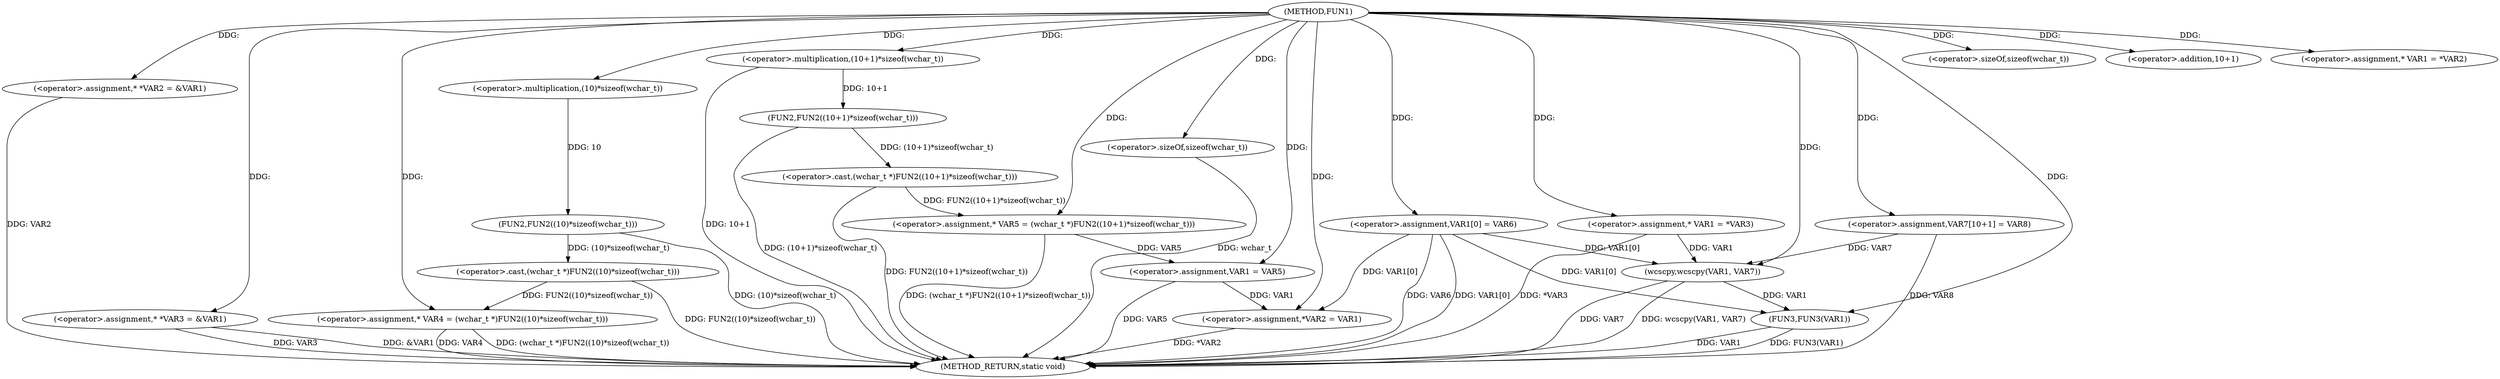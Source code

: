 digraph FUN1 {  
"1000100" [label = "(METHOD,FUN1)" ]
"1000169" [label = "(METHOD_RETURN,static void)" ]
"1000104" [label = "(<operator>.assignment,* *VAR2 = &VAR1)" ]
"1000109" [label = "(<operator>.assignment,* *VAR3 = &VAR1)" ]
"1000114" [label = "(<operator>.assignment,* VAR4 = (wchar_t *)FUN2((10)*sizeof(wchar_t)))" ]
"1000116" [label = "(<operator>.cast,(wchar_t *)FUN2((10)*sizeof(wchar_t)))" ]
"1000118" [label = "(FUN2,FUN2((10)*sizeof(wchar_t)))" ]
"1000119" [label = "(<operator>.multiplication,(10)*sizeof(wchar_t))" ]
"1000121" [label = "(<operator>.sizeOf,sizeof(wchar_t))" ]
"1000124" [label = "(<operator>.assignment,* VAR5 = (wchar_t *)FUN2((10+1)*sizeof(wchar_t)))" ]
"1000126" [label = "(<operator>.cast,(wchar_t *)FUN2((10+1)*sizeof(wchar_t)))" ]
"1000128" [label = "(FUN2,FUN2((10+1)*sizeof(wchar_t)))" ]
"1000129" [label = "(<operator>.multiplication,(10+1)*sizeof(wchar_t))" ]
"1000130" [label = "(<operator>.addition,10+1)" ]
"1000133" [label = "(<operator>.sizeOf,sizeof(wchar_t))" ]
"1000137" [label = "(<operator>.assignment,* VAR1 = *VAR2)" ]
"1000141" [label = "(<operator>.assignment,VAR1 = VAR5)" ]
"1000144" [label = "(<operator>.assignment,VAR1[0] = VAR6)" ]
"1000149" [label = "(<operator>.assignment,*VAR2 = VAR1)" ]
"1000155" [label = "(<operator>.assignment,* VAR1 = *VAR3)" ]
"1000161" [label = "(<operator>.assignment,VAR7[10+1] = VAR8)" ]
"1000164" [label = "(wcscpy,wcscpy(VAR1, VAR7))" ]
"1000167" [label = "(FUN3,FUN3(VAR1))" ]
  "1000155" -> "1000169"  [ label = "DDG: *VAR3"] 
  "1000104" -> "1000169"  [ label = "DDG: VAR2"] 
  "1000164" -> "1000169"  [ label = "DDG: VAR7"] 
  "1000114" -> "1000169"  [ label = "DDG: VAR4"] 
  "1000116" -> "1000169"  [ label = "DDG: FUN2((10)*sizeof(wchar_t))"] 
  "1000109" -> "1000169"  [ label = "DDG: VAR3"] 
  "1000149" -> "1000169"  [ label = "DDG: *VAR2"] 
  "1000126" -> "1000169"  [ label = "DDG: FUN2((10+1)*sizeof(wchar_t))"] 
  "1000118" -> "1000169"  [ label = "DDG: (10)*sizeof(wchar_t)"] 
  "1000161" -> "1000169"  [ label = "DDG: VAR8"] 
  "1000167" -> "1000169"  [ label = "DDG: VAR1"] 
  "1000129" -> "1000169"  [ label = "DDG: 10+1"] 
  "1000164" -> "1000169"  [ label = "DDG: wcscpy(VAR1, VAR7)"] 
  "1000124" -> "1000169"  [ label = "DDG: (wchar_t *)FUN2((10+1)*sizeof(wchar_t))"] 
  "1000128" -> "1000169"  [ label = "DDG: (10+1)*sizeof(wchar_t)"] 
  "1000167" -> "1000169"  [ label = "DDG: FUN3(VAR1)"] 
  "1000133" -> "1000169"  [ label = "DDG: wchar_t"] 
  "1000144" -> "1000169"  [ label = "DDG: VAR6"] 
  "1000141" -> "1000169"  [ label = "DDG: VAR5"] 
  "1000144" -> "1000169"  [ label = "DDG: VAR1[0]"] 
  "1000114" -> "1000169"  [ label = "DDG: (wchar_t *)FUN2((10)*sizeof(wchar_t))"] 
  "1000109" -> "1000169"  [ label = "DDG: &VAR1"] 
  "1000100" -> "1000104"  [ label = "DDG: "] 
  "1000100" -> "1000109"  [ label = "DDG: "] 
  "1000116" -> "1000114"  [ label = "DDG: FUN2((10)*sizeof(wchar_t))"] 
  "1000100" -> "1000114"  [ label = "DDG: "] 
  "1000118" -> "1000116"  [ label = "DDG: (10)*sizeof(wchar_t)"] 
  "1000119" -> "1000118"  [ label = "DDG: 10"] 
  "1000100" -> "1000119"  [ label = "DDG: "] 
  "1000100" -> "1000121"  [ label = "DDG: "] 
  "1000126" -> "1000124"  [ label = "DDG: FUN2((10+1)*sizeof(wchar_t))"] 
  "1000100" -> "1000124"  [ label = "DDG: "] 
  "1000128" -> "1000126"  [ label = "DDG: (10+1)*sizeof(wchar_t)"] 
  "1000129" -> "1000128"  [ label = "DDG: 10+1"] 
  "1000100" -> "1000129"  [ label = "DDG: "] 
  "1000100" -> "1000130"  [ label = "DDG: "] 
  "1000100" -> "1000133"  [ label = "DDG: "] 
  "1000100" -> "1000137"  [ label = "DDG: "] 
  "1000124" -> "1000141"  [ label = "DDG: VAR5"] 
  "1000100" -> "1000141"  [ label = "DDG: "] 
  "1000100" -> "1000144"  [ label = "DDG: "] 
  "1000141" -> "1000149"  [ label = "DDG: VAR1"] 
  "1000144" -> "1000149"  [ label = "DDG: VAR1[0]"] 
  "1000100" -> "1000149"  [ label = "DDG: "] 
  "1000100" -> "1000155"  [ label = "DDG: "] 
  "1000100" -> "1000161"  [ label = "DDG: "] 
  "1000144" -> "1000164"  [ label = "DDG: VAR1[0]"] 
  "1000155" -> "1000164"  [ label = "DDG: VAR1"] 
  "1000100" -> "1000164"  [ label = "DDG: "] 
  "1000161" -> "1000164"  [ label = "DDG: VAR7"] 
  "1000144" -> "1000167"  [ label = "DDG: VAR1[0]"] 
  "1000164" -> "1000167"  [ label = "DDG: VAR1"] 
  "1000100" -> "1000167"  [ label = "DDG: "] 
}
